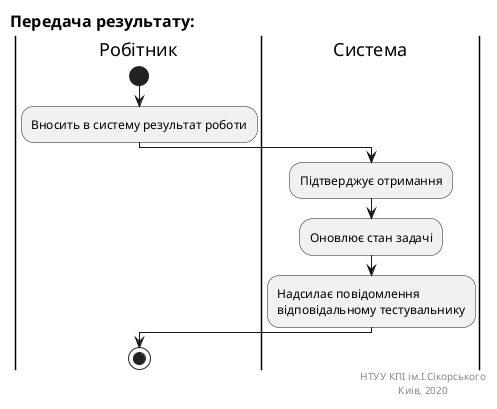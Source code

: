 @startuml resolveTaskUC

left header
<font size=16 color=black><b>Передача результату:</b> 
end header

|Робітник|
start
:Вносить в систему результат роботи;

|Система|
:Підтверджує отримання;
:Оновлює стан задачі;
:Надсилає повідомлення
відповідальному тестувальнику;

|Робітник|
stop

right footer
НТУУ КПІ ім.І.Сікорського
Киів, 2020 
end footer
@enduml